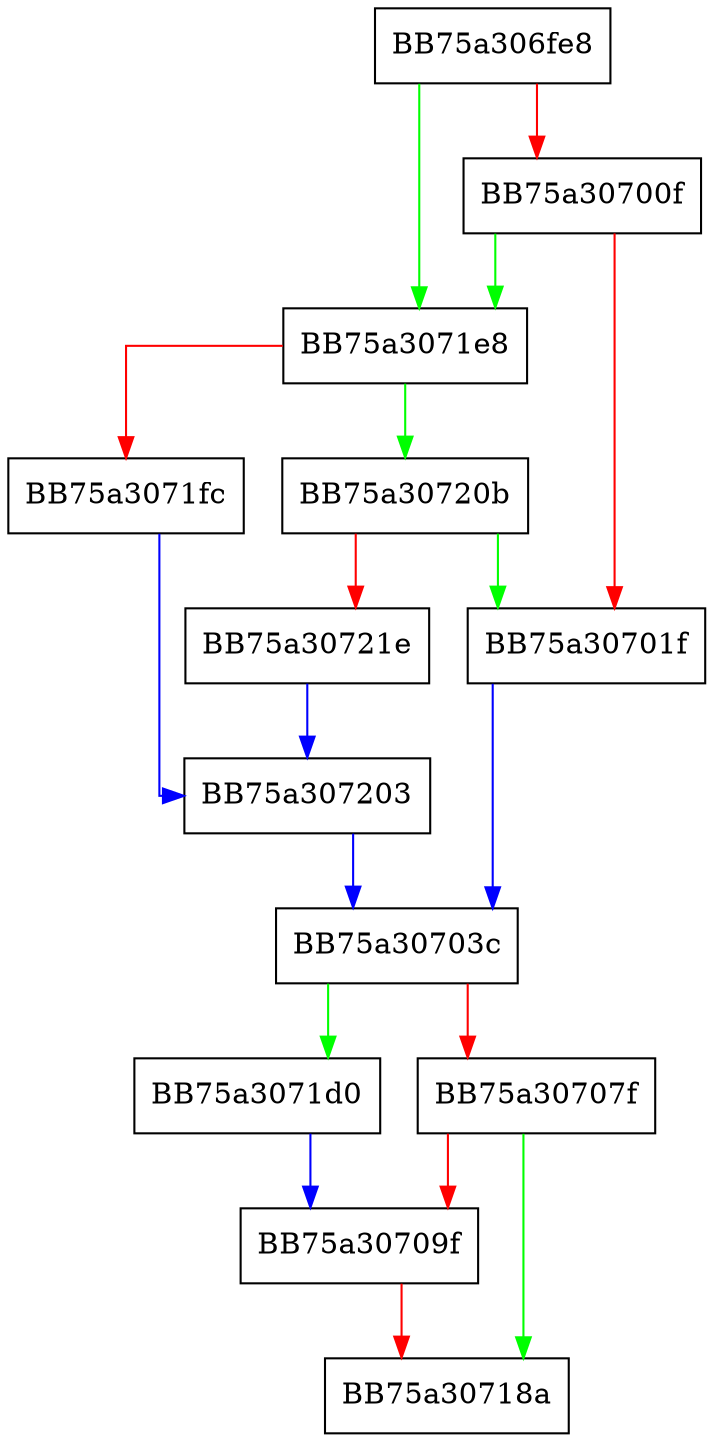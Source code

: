 digraph cmov {
  node [shape="box"];
  graph [splines=ortho];
  BB75a306fe8 -> BB75a3071e8 [color="green"];
  BB75a306fe8 -> BB75a30700f [color="red"];
  BB75a30700f -> BB75a3071e8 [color="green"];
  BB75a30700f -> BB75a30701f [color="red"];
  BB75a30701f -> BB75a30703c [color="blue"];
  BB75a30703c -> BB75a3071d0 [color="green"];
  BB75a30703c -> BB75a30707f [color="red"];
  BB75a30707f -> BB75a30718a [color="green"];
  BB75a30707f -> BB75a30709f [color="red"];
  BB75a30709f -> BB75a30718a [color="red"];
  BB75a3071d0 -> BB75a30709f [color="blue"];
  BB75a3071e8 -> BB75a30720b [color="green"];
  BB75a3071e8 -> BB75a3071fc [color="red"];
  BB75a3071fc -> BB75a307203 [color="blue"];
  BB75a307203 -> BB75a30703c [color="blue"];
  BB75a30720b -> BB75a30701f [color="green"];
  BB75a30720b -> BB75a30721e [color="red"];
  BB75a30721e -> BB75a307203 [color="blue"];
}
